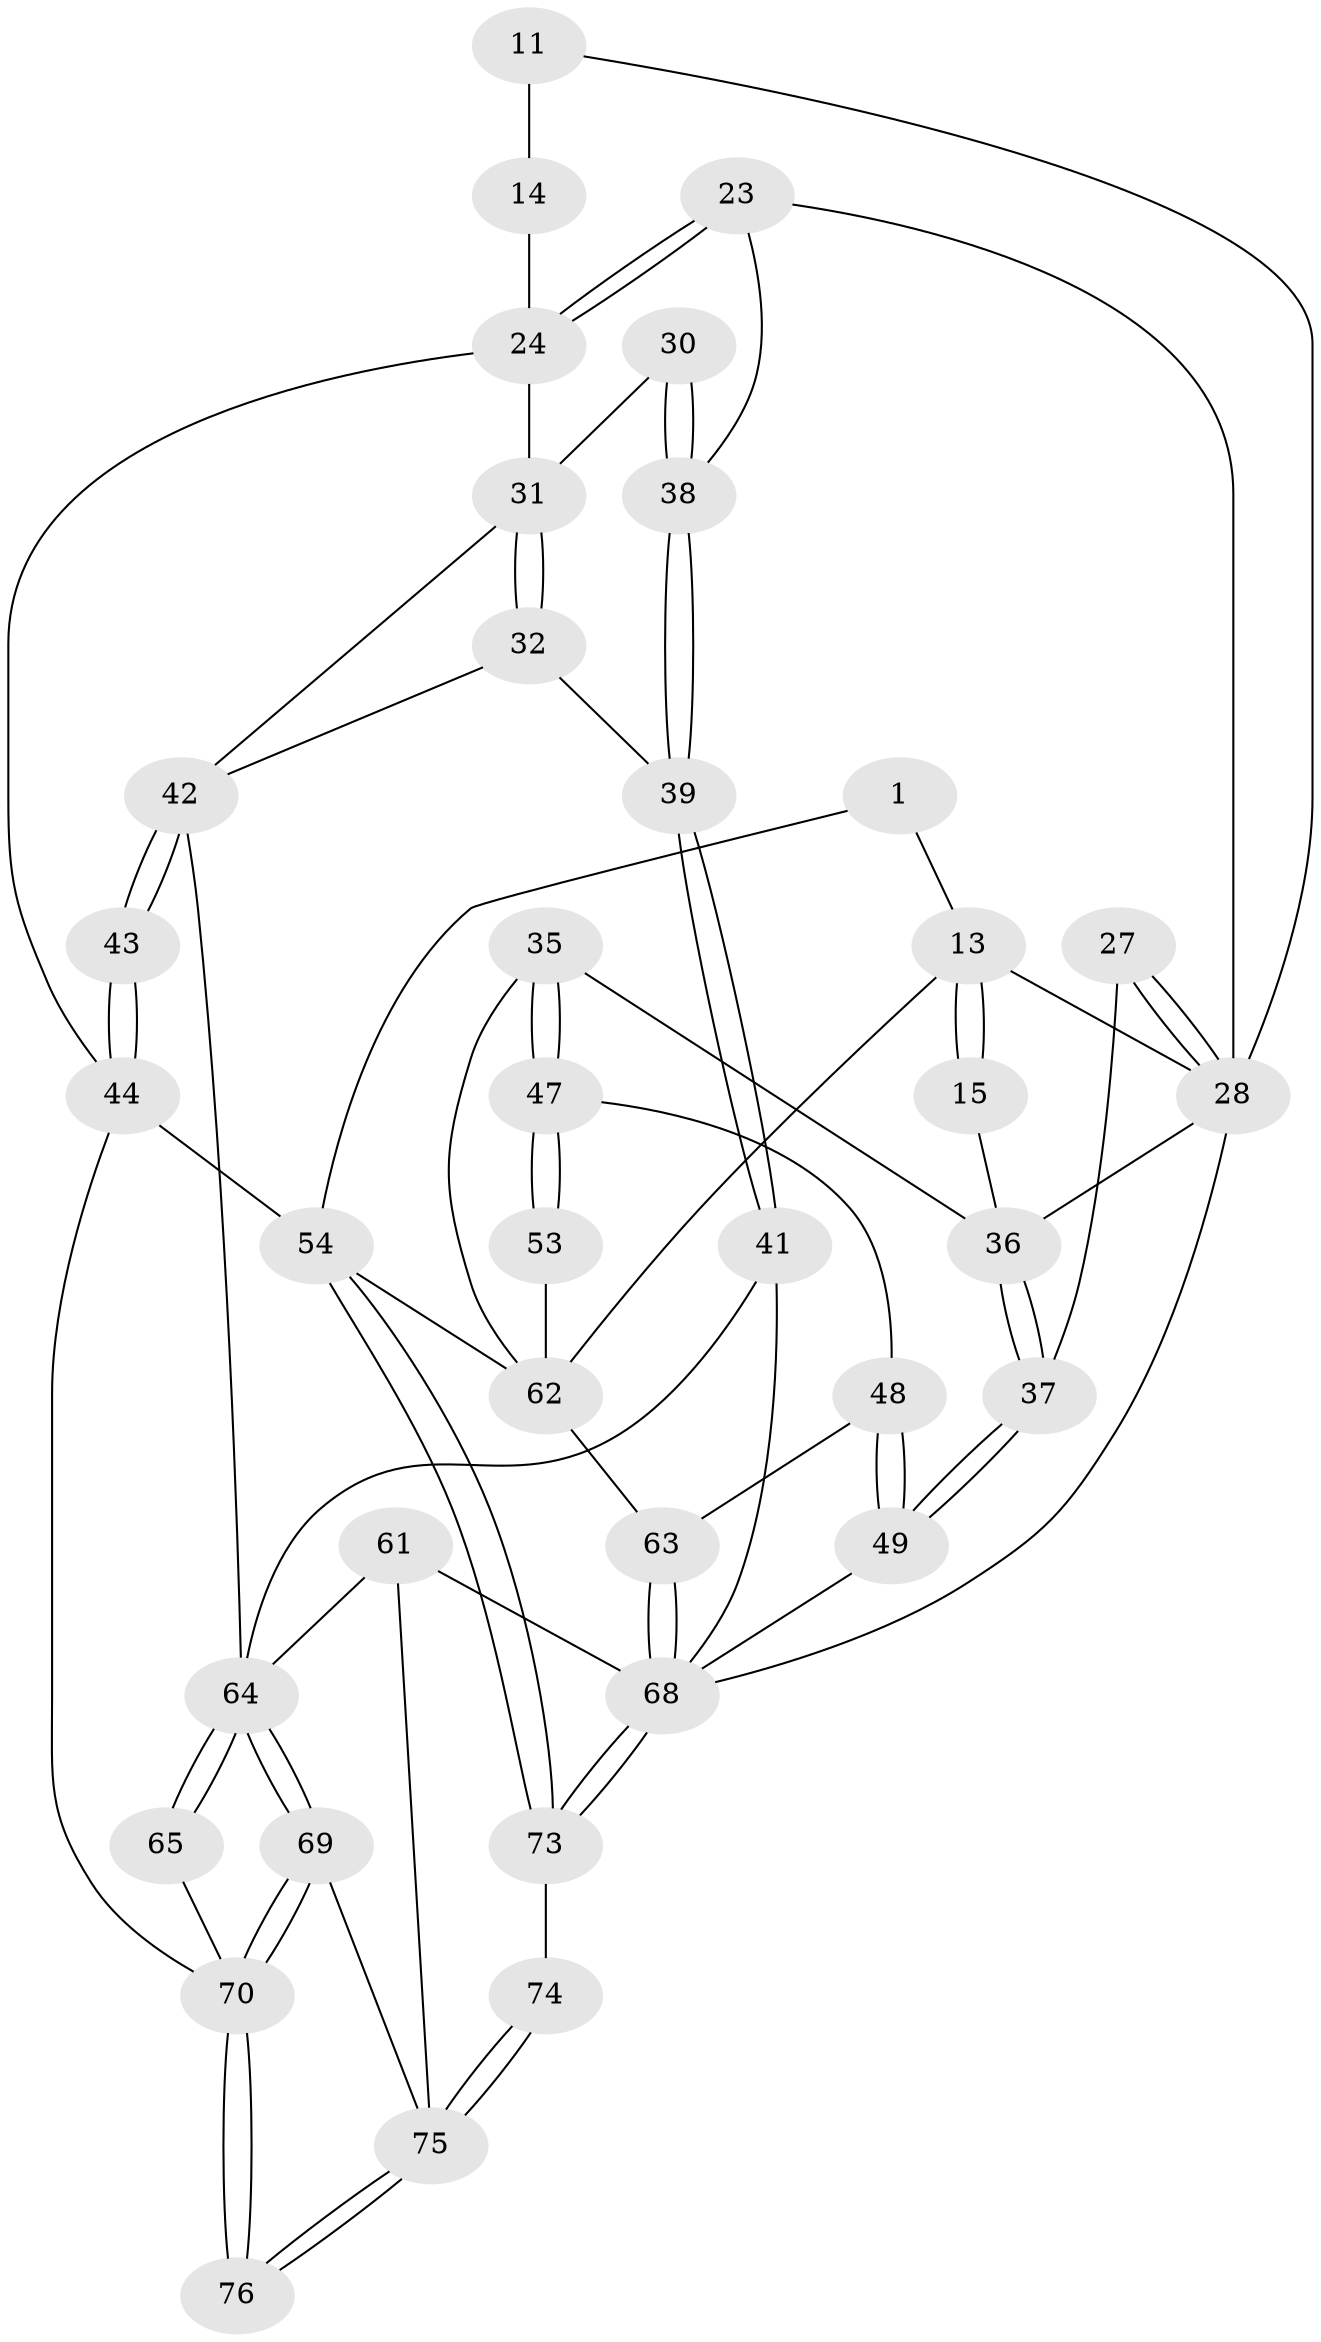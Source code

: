 // original degree distribution, {3: 0.02631578947368421, 6: 0.21052631578947367, 5: 0.5263157894736842, 4: 0.23684210526315788}
// Generated by graph-tools (version 1.1) at 2025/00/03/09/25 05:00:44]
// undirected, 38 vertices, 84 edges
graph export_dot {
graph [start="1"]
  node [color=gray90,style=filled];
  1 [pos="+0.8032541191755423+0"];
  11 [pos="+0.5095429674042187+0.11659596991177737"];
  13 [pos="+0.9884606050829977+0.2745745841681783",super="+7+8"];
  14 [pos="+0.4613230989440167+0.12438491537074048",super="+6"];
  15 [pos="+0.8051550289480826+0.2680330803494255"];
  23 [pos="+0.36730325062630176+0.4057081972214081"];
  24 [pos="+0.30904271856337284+0.3240688453562361",super="+17"];
  27 [pos="+0.5147345712866002+0.4903898170246784"];
  28 [pos="+0.45933362951088874+0.4896072481970546",super="+22+26"];
  30 [pos="+0.1533959917136278+0.45075884337645433"];
  31 [pos="+0.144749967368567+0.45330046001510477",super="+25"];
  32 [pos="+0.09995274019878342+0.5380389703709304"];
  35 [pos="+0.8520796906012678+0.5260276965825488"];
  36 [pos="+0.8086888339292618+0.4954077696928507",super="+29"];
  37 [pos="+0.5165470140287823+0.4917500003609784"];
  38 [pos="+0.29884937402887396+0.44177363596138247"];
  39 [pos="+0.1753388038472842+0.5414923892104204"];
  41 [pos="+0.30721907861288117+0.636815371569967"];
  42 [pos="+0+0.6356952546879662",super="+33"];
  43 [pos="+0+0.640790486046271",super="+21"];
  44 [pos="+0+1",super="+3"];
  47 [pos="+0.7563423595796568+0.69019444134886"];
  48 [pos="+0.7537439253412509+0.6905920193048041"];
  49 [pos="+0.6206929618820282+0.6222147277562393"];
  53 [pos="+0.8470720537985647+0.7651214031143111"];
  54 [pos="+1+1",super="+2"];
  61 [pos="+0.4456493298214478+0.8297278113014376",super="+56"];
  62 [pos="+0.806729984414097+0.9020054823102566",super="+55+52+34"];
  63 [pos="+0.6775705849765787+0.9415287381168714",super="+58"];
  64 [pos="+0.288186192516757+0.8186174807250116",super="+57+45+46"];
  65 [pos="+0.10443248050630022+0.7970260253295834"];
  68 [pos="+0.6343215305628411+1",super="+60+59"];
  69 [pos="+0.2758967556826824+0.8866452364041598"];
  70 [pos="+0.18692129451493325+0.9675244919987589",super="+67"];
  73 [pos="+0.5885065328843316+1"];
  74 [pos="+0.54993895698779+1"];
  75 [pos="+0.2543540528067544+1",super="+72+71"];
  76 [pos="+0.018494981836050684+1"];
  1 -- 54;
  1 -- 13;
  11 -- 14 [weight=2];
  11 -- 28;
  13 -- 15 [weight=2];
  13 -- 15;
  13 -- 28;
  13 -- 62;
  14 -- 24 [weight=2];
  15 -- 36;
  23 -- 24;
  23 -- 24;
  23 -- 38;
  23 -- 28;
  24 -- 31 [weight=2];
  24 -- 44;
  27 -- 28 [weight=2];
  27 -- 28;
  27 -- 37;
  28 -- 36;
  28 -- 68;
  30 -- 31 [weight=2];
  30 -- 38;
  30 -- 38;
  31 -- 32;
  31 -- 32;
  31 -- 42;
  32 -- 39;
  32 -- 42;
  35 -- 36;
  35 -- 47;
  35 -- 47;
  35 -- 62;
  36 -- 37;
  36 -- 37;
  37 -- 49;
  37 -- 49;
  38 -- 39;
  38 -- 39;
  39 -- 41;
  39 -- 41;
  41 -- 64;
  41 -- 68;
  42 -- 43 [weight=2];
  42 -- 43;
  42 -- 64;
  43 -- 44 [weight=2];
  43 -- 44;
  44 -- 54 [weight=2];
  44 -- 70;
  47 -- 48;
  47 -- 53;
  47 -- 53;
  48 -- 49;
  48 -- 49;
  48 -- 63;
  49 -- 68;
  53 -- 62 [weight=2];
  54 -- 73;
  54 -- 73;
  54 -- 62 [weight=2];
  61 -- 68 [weight=2];
  61 -- 64;
  61 -- 75;
  62 -- 63;
  63 -- 68 [weight=2];
  63 -- 68;
  64 -- 65 [weight=2];
  64 -- 65;
  64 -- 69;
  64 -- 69;
  65 -- 70;
  68 -- 73;
  68 -- 73;
  69 -- 70;
  69 -- 70;
  69 -- 75;
  70 -- 76 [weight=2];
  70 -- 76;
  73 -- 74;
  74 -- 75 [weight=2];
  74 -- 75;
  75 -- 76;
  75 -- 76;
}
